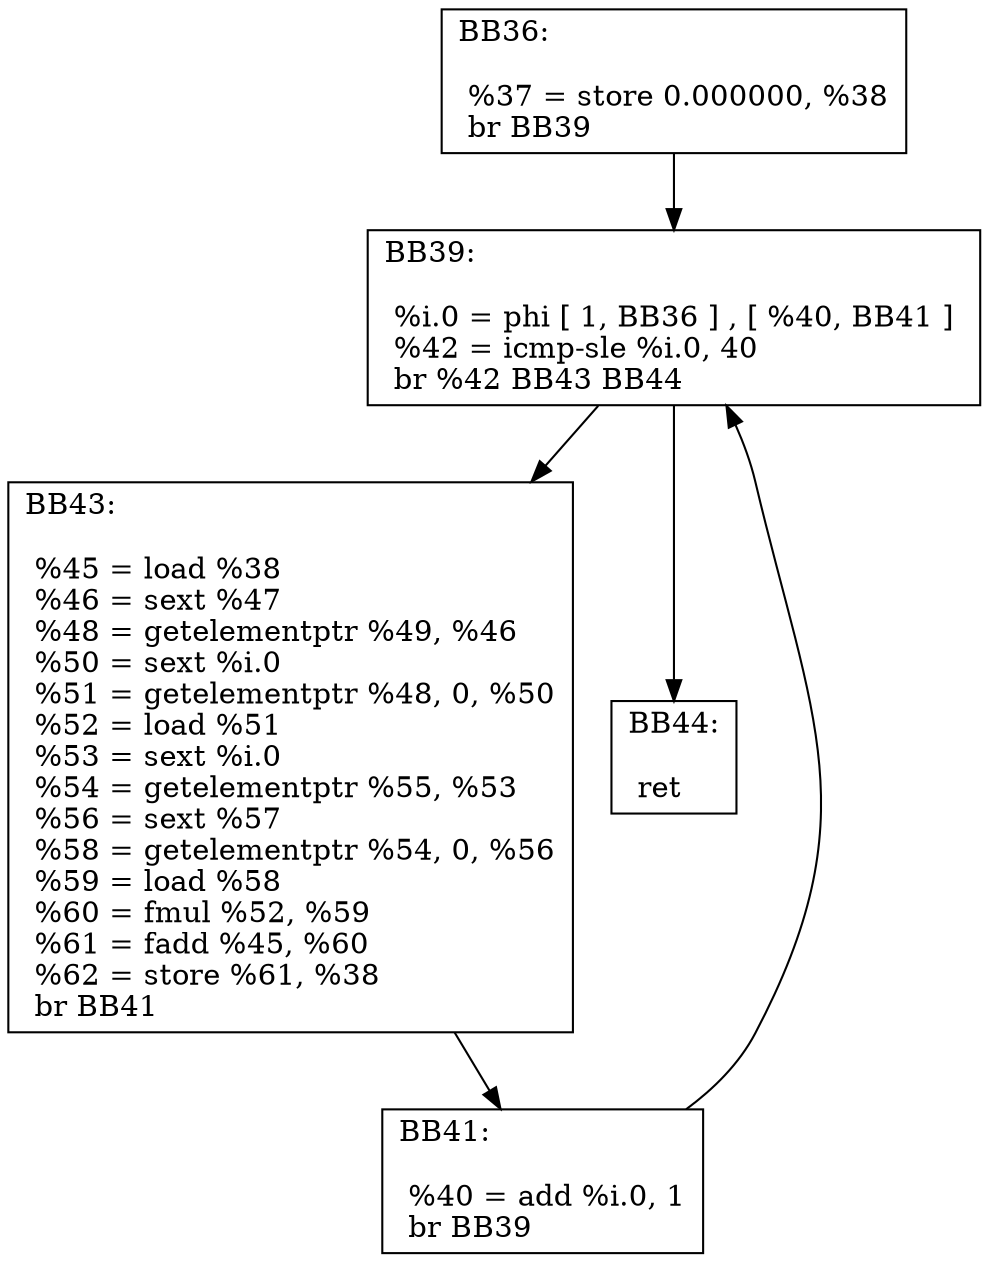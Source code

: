 digraph "CFG for 'rInnerproduct' function" {
BB36 [shape=record,
    label="{BB36:\l\l
             %37 = store 0.000000, %38\l
             br BB39\l
             }"];
BB36 -> BB39
BB39 [shape=record,
    label="{BB39:\l\l
             %i.0 = phi [ 1, BB36 ] , [ %40, BB41 ] \l
             %42 = icmp-sle %i.0, 40\l
             br %42 BB43 BB44\l
             }"];
BB39 -> BB43
BB39 -> BB44
BB43 [shape=record,
    label="{BB43:\l\l
             %45 = load %38\l
             %46 = sext %47\l
             %48 = getelementptr %49, %46\l
             %50 = sext %i.0\l
             %51 = getelementptr %48, 0, %50\l
             %52 = load %51\l
             %53 = sext %i.0\l
             %54 = getelementptr %55, %53\l
             %56 = sext %57\l
             %58 = getelementptr %54, 0, %56\l
             %59 = load %58\l
             %60 = fmul %52, %59\l
             %61 = fadd %45, %60\l
             %62 = store %61, %38\l
             br BB41\l
             }"];
BB43 -> BB41
BB41 [shape=record,
    label="{BB41:\l\l
             %40 = add %i.0, 1\l
             br BB39\l
             }"];
BB41 -> BB39
BB44 [shape=record,
    label="{BB44:\l\l
             ret\l
             }"];
}